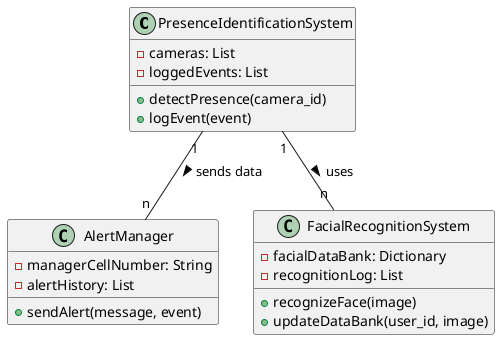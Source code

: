 @startuml
class PresenceIdentificationSystem {
    - cameras: List
    - loggedEvents: List
    + detectPresence(camera_id)
    + logEvent(event)
}

class AlertManager {
    - managerCellNumber: String
    - alertHistory: List
    + sendAlert(message, event)
}

class FacialRecognitionSystem {
    - facialDataBank: Dictionary
    - recognitionLog: List
    + recognizeFace(image)
    + updateDataBank(user_id, image)
}

PresenceIdentificationSystem "1" -- "n" AlertManager : sends data >
PresenceIdentificationSystem "1" -- "n" FacialRecognitionSystem : uses >

@enduml

